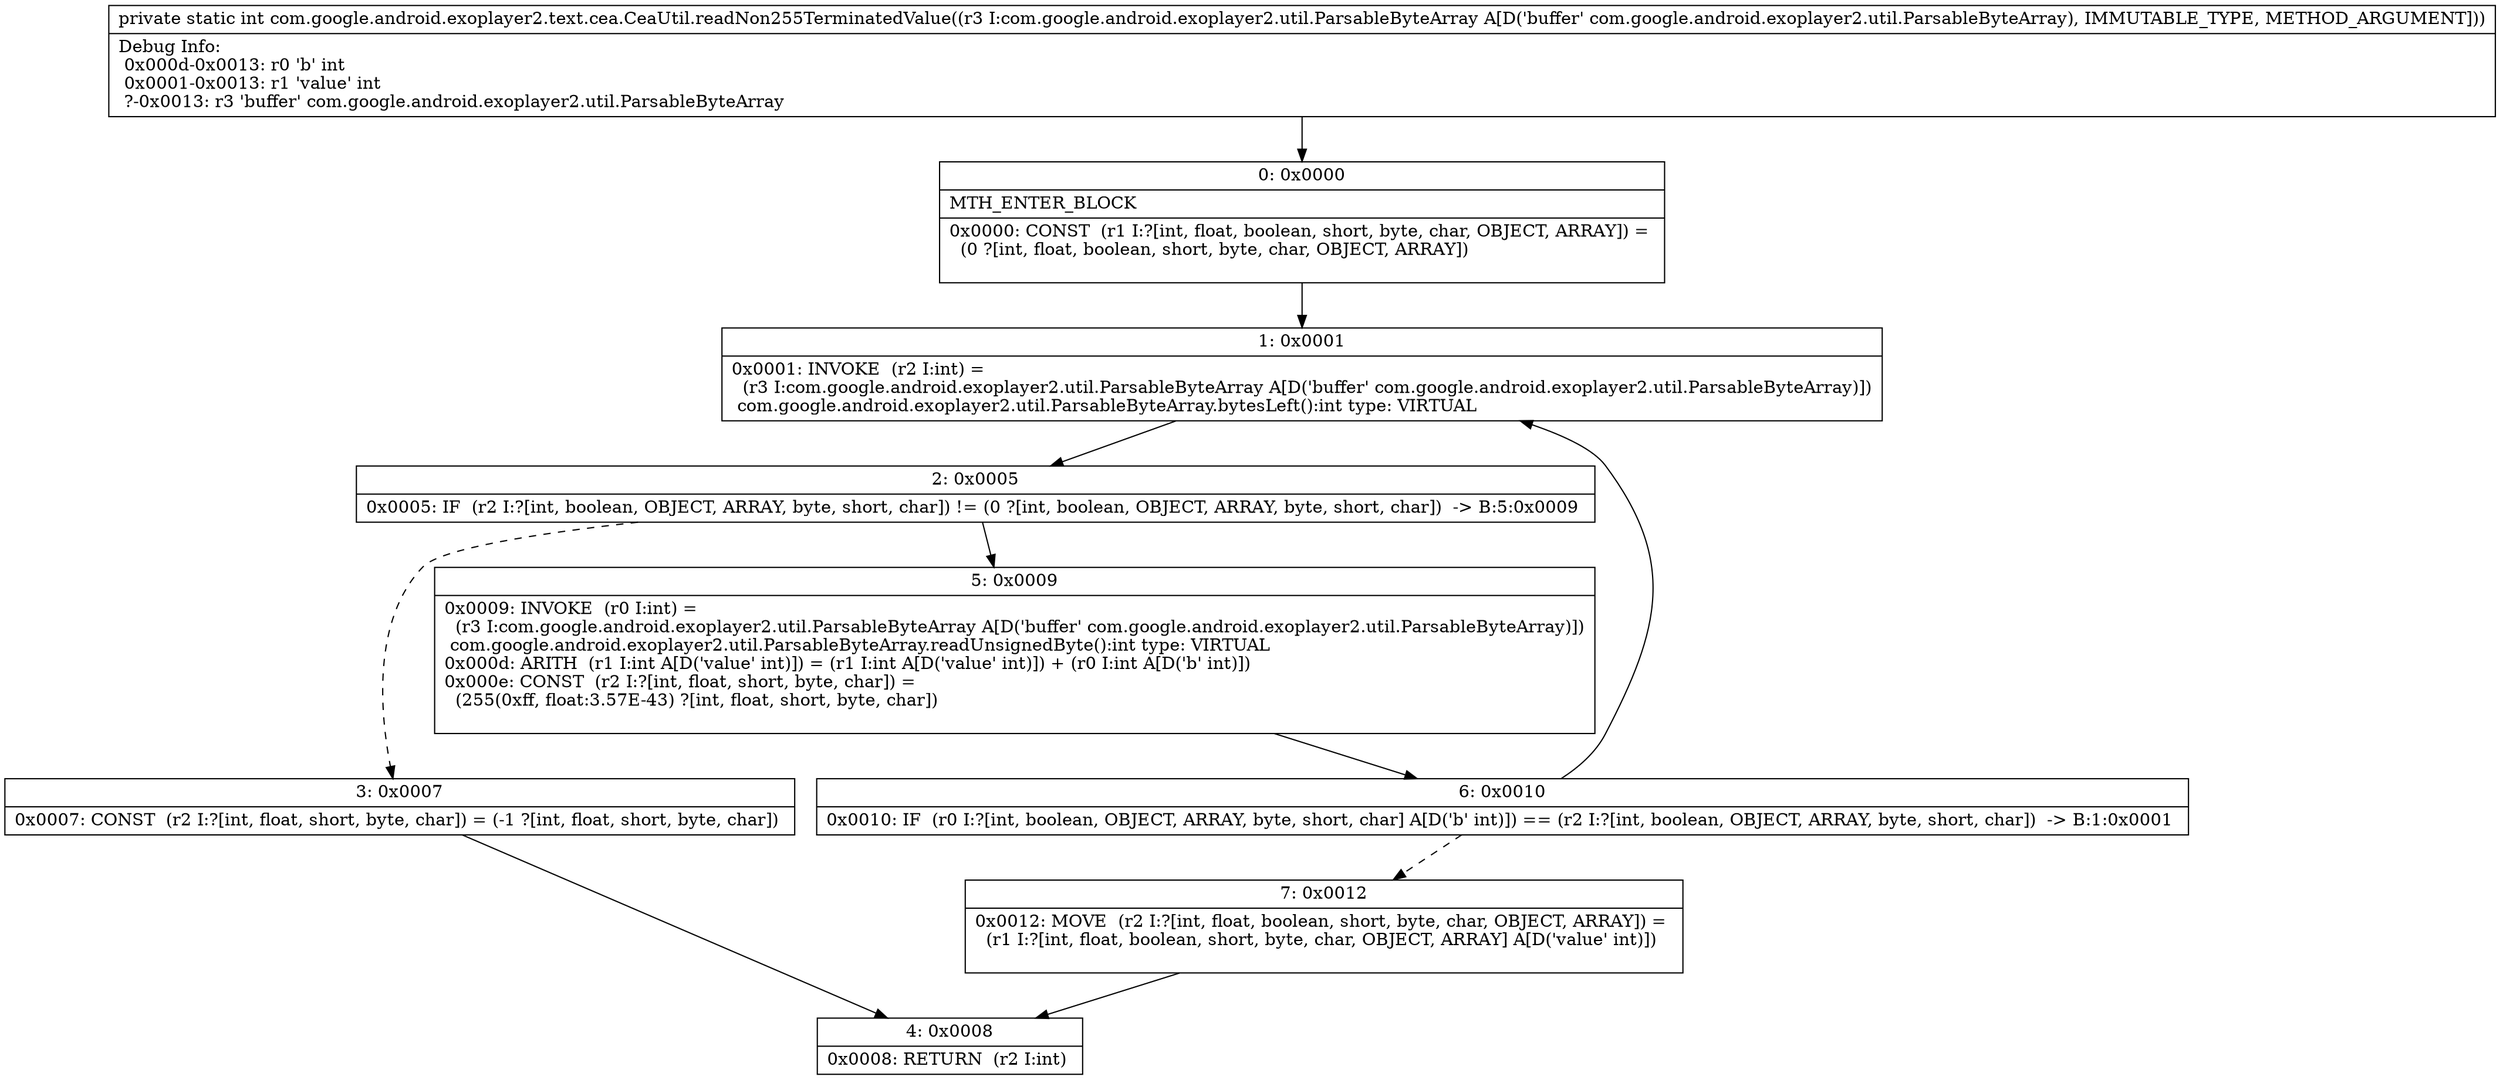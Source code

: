 digraph "CFG forcom.google.android.exoplayer2.text.cea.CeaUtil.readNon255TerminatedValue(Lcom\/google\/android\/exoplayer2\/util\/ParsableByteArray;)I" {
Node_0 [shape=record,label="{0\:\ 0x0000|MTH_ENTER_BLOCK\l|0x0000: CONST  (r1 I:?[int, float, boolean, short, byte, char, OBJECT, ARRAY]) = \l  (0 ?[int, float, boolean, short, byte, char, OBJECT, ARRAY])\l \l}"];
Node_1 [shape=record,label="{1\:\ 0x0001|0x0001: INVOKE  (r2 I:int) = \l  (r3 I:com.google.android.exoplayer2.util.ParsableByteArray A[D('buffer' com.google.android.exoplayer2.util.ParsableByteArray)])\l com.google.android.exoplayer2.util.ParsableByteArray.bytesLeft():int type: VIRTUAL \l}"];
Node_2 [shape=record,label="{2\:\ 0x0005|0x0005: IF  (r2 I:?[int, boolean, OBJECT, ARRAY, byte, short, char]) != (0 ?[int, boolean, OBJECT, ARRAY, byte, short, char])  \-\> B:5:0x0009 \l}"];
Node_3 [shape=record,label="{3\:\ 0x0007|0x0007: CONST  (r2 I:?[int, float, short, byte, char]) = (\-1 ?[int, float, short, byte, char]) \l}"];
Node_4 [shape=record,label="{4\:\ 0x0008|0x0008: RETURN  (r2 I:int) \l}"];
Node_5 [shape=record,label="{5\:\ 0x0009|0x0009: INVOKE  (r0 I:int) = \l  (r3 I:com.google.android.exoplayer2.util.ParsableByteArray A[D('buffer' com.google.android.exoplayer2.util.ParsableByteArray)])\l com.google.android.exoplayer2.util.ParsableByteArray.readUnsignedByte():int type: VIRTUAL \l0x000d: ARITH  (r1 I:int A[D('value' int)]) = (r1 I:int A[D('value' int)]) + (r0 I:int A[D('b' int)]) \l0x000e: CONST  (r2 I:?[int, float, short, byte, char]) = \l  (255(0xff, float:3.57E\-43) ?[int, float, short, byte, char])\l \l}"];
Node_6 [shape=record,label="{6\:\ 0x0010|0x0010: IF  (r0 I:?[int, boolean, OBJECT, ARRAY, byte, short, char] A[D('b' int)]) == (r2 I:?[int, boolean, OBJECT, ARRAY, byte, short, char])  \-\> B:1:0x0001 \l}"];
Node_7 [shape=record,label="{7\:\ 0x0012|0x0012: MOVE  (r2 I:?[int, float, boolean, short, byte, char, OBJECT, ARRAY]) = \l  (r1 I:?[int, float, boolean, short, byte, char, OBJECT, ARRAY] A[D('value' int)])\l \l}"];
MethodNode[shape=record,label="{private static int com.google.android.exoplayer2.text.cea.CeaUtil.readNon255TerminatedValue((r3 I:com.google.android.exoplayer2.util.ParsableByteArray A[D('buffer' com.google.android.exoplayer2.util.ParsableByteArray), IMMUTABLE_TYPE, METHOD_ARGUMENT]))  | Debug Info:\l  0x000d\-0x0013: r0 'b' int\l  0x0001\-0x0013: r1 'value' int\l  ?\-0x0013: r3 'buffer' com.google.android.exoplayer2.util.ParsableByteArray\l}"];
MethodNode -> Node_0;
Node_0 -> Node_1;
Node_1 -> Node_2;
Node_2 -> Node_3[style=dashed];
Node_2 -> Node_5;
Node_3 -> Node_4;
Node_5 -> Node_6;
Node_6 -> Node_1;
Node_6 -> Node_7[style=dashed];
Node_7 -> Node_4;
}

